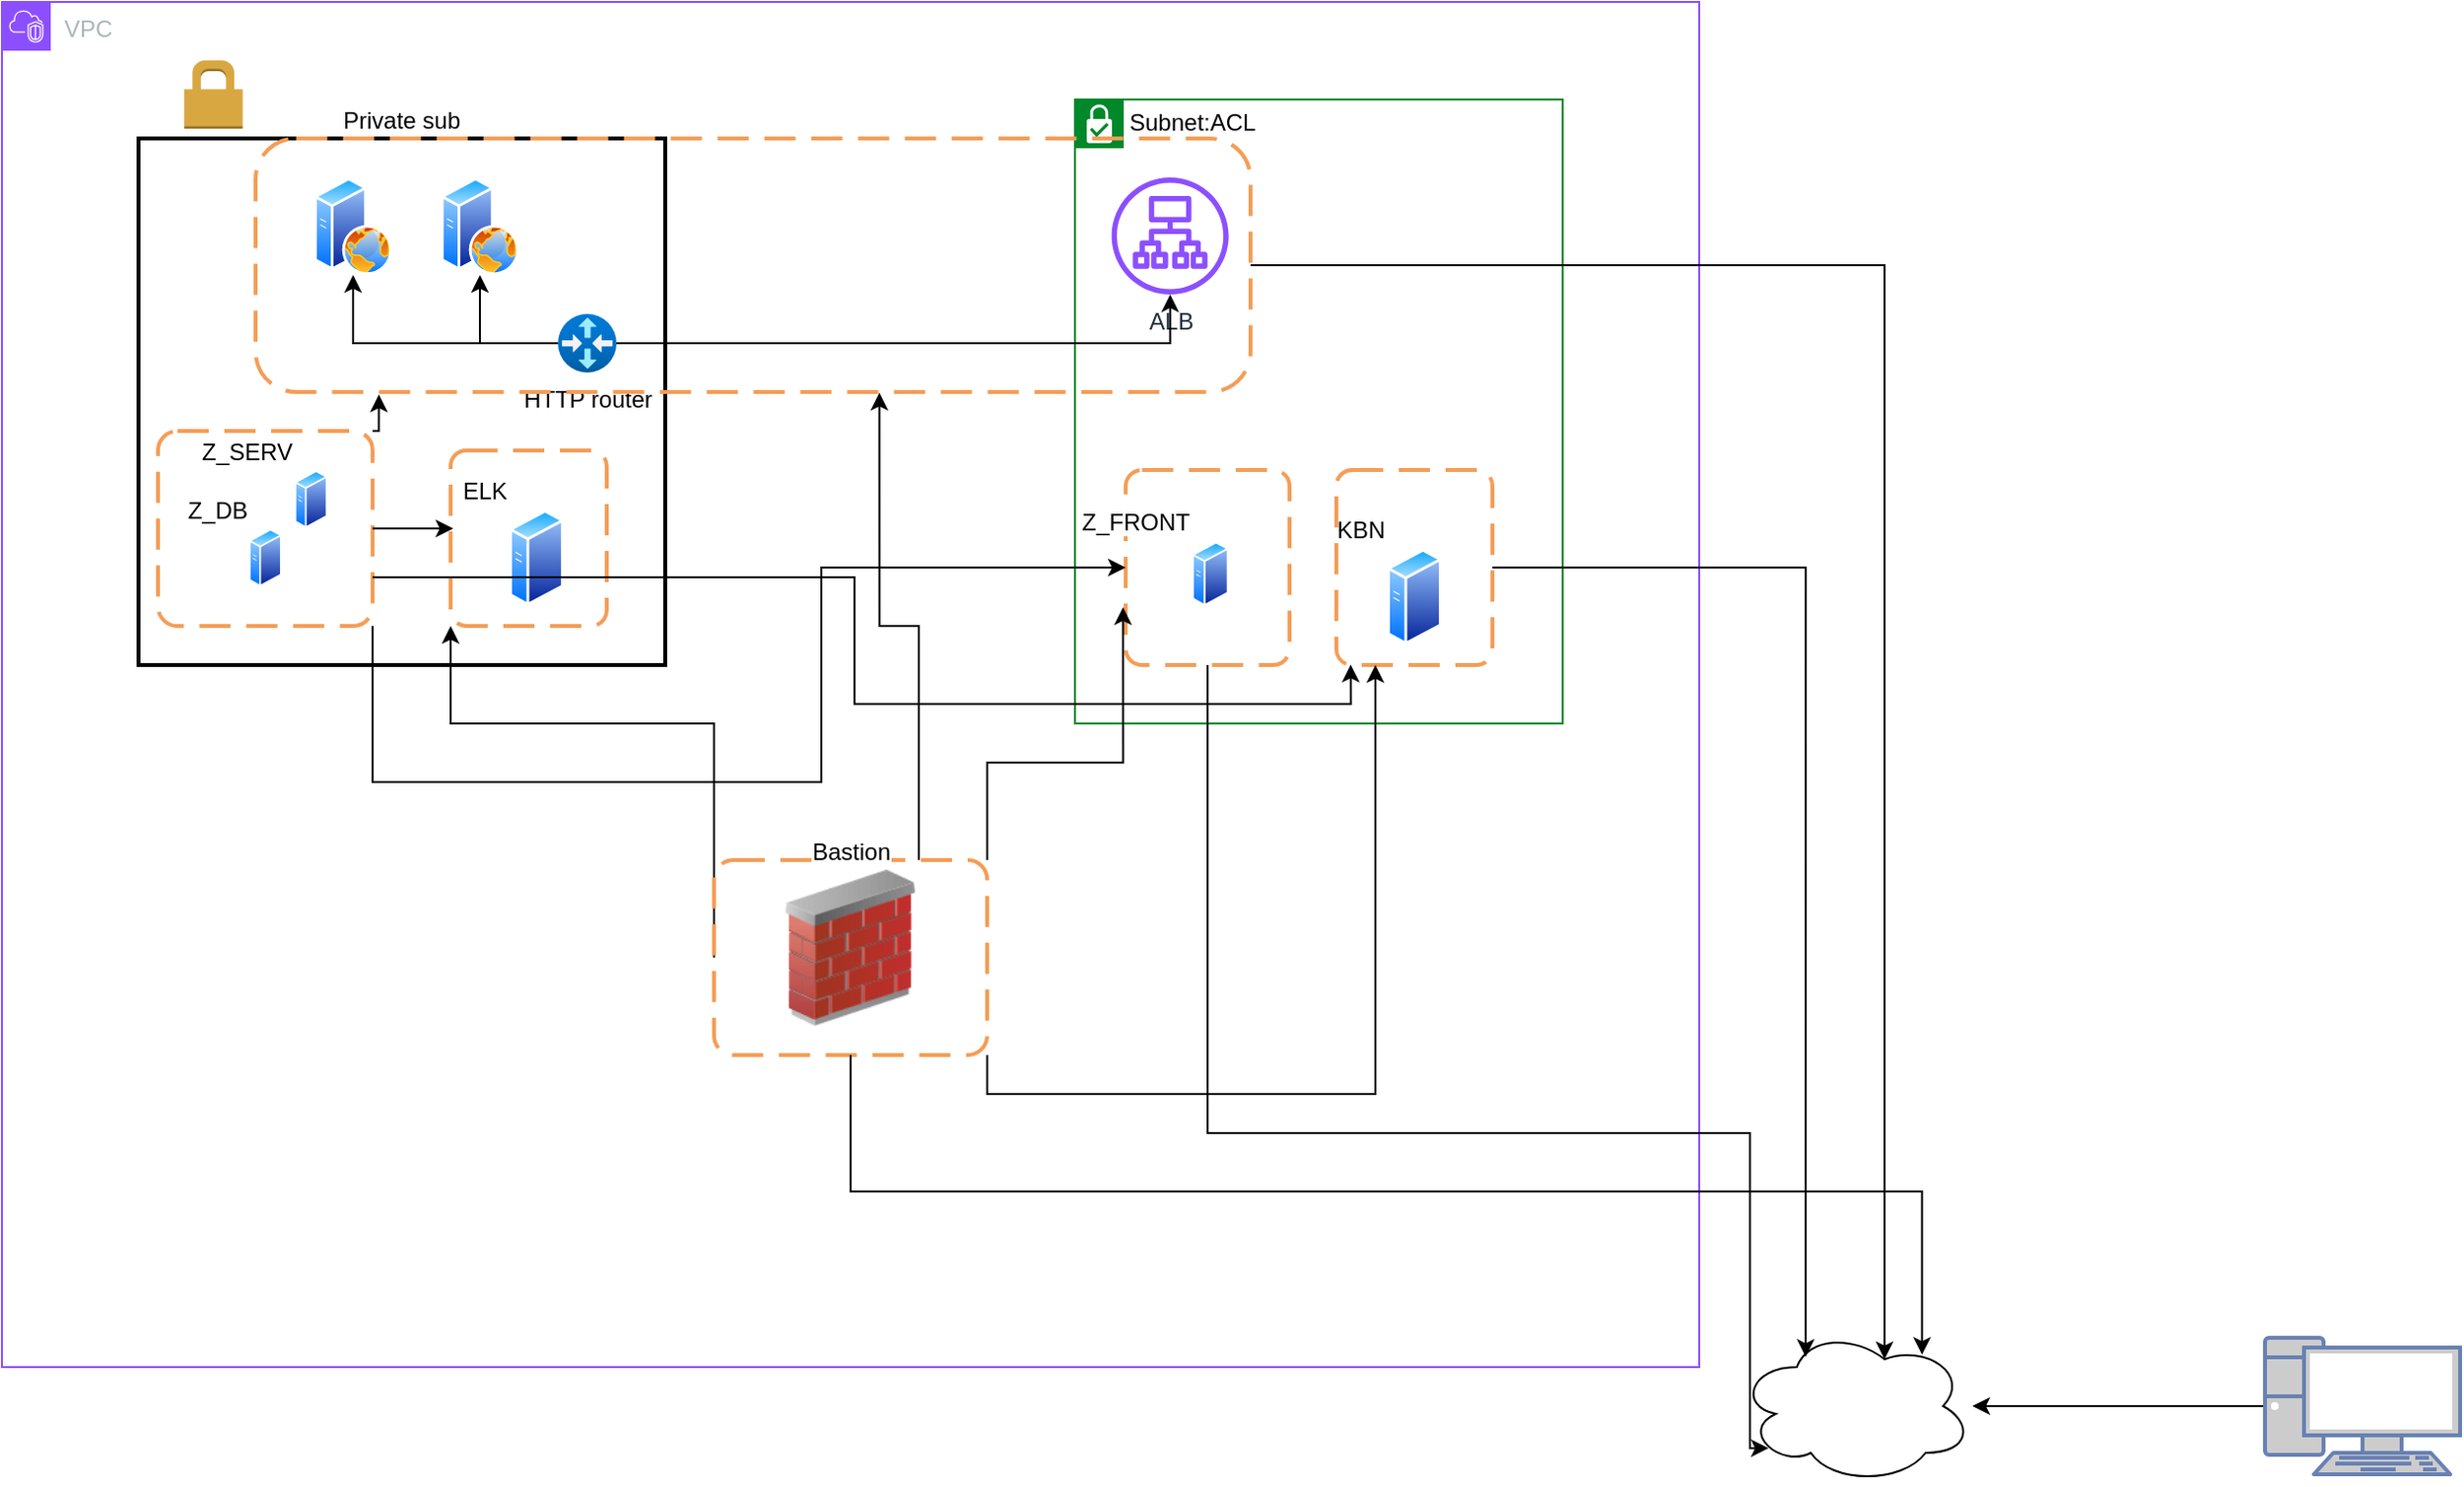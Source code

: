 <mxfile version="20.5.3" type="embed"><diagram name="Page-1" id="822b0af5-4adb-64df-f703-e8dfc1f81529"><mxGraphModel dx="886" dy="415" grid="1" gridSize="10" guides="1" tooltips="1" connect="1" arrows="1" fold="1" page="1" pageScale="1" pageWidth="1400" pageHeight="850" background="none" math="0" shadow="0"><root><mxCell id="0"/><mxCell id="1" style="" parent="0"/><mxCell id="vzUK7i6TSwLmify1tvEo-21" value="" style="ellipse;shape=cloud;whiteSpace=wrap;html=1;" parent="1" vertex="1"><mxGeometry x="970" y="740" width="120" height="80" as="geometry"/></mxCell><mxCell id="vzUK7i6TSwLmify1tvEo-33" value="VPC" style="points=[[0,0],[0.25,0],[0.5,0],[0.75,0],[1,0],[1,0.25],[1,0.5],[1,0.75],[1,1],[0.75,1],[0.5,1],[0.25,1],[0,1],[0,0.75],[0,0.5],[0,0.25]];outlineConnect=0;gradientColor=none;html=1;whiteSpace=wrap;fontSize=12;fontStyle=0;container=1;pointerEvents=0;collapsible=0;recursiveResize=0;shape=mxgraph.aws4.group;grIcon=mxgraph.aws4.group_vpc2;strokeColor=#8C4FFF;fillColor=none;verticalAlign=top;align=left;spacingLeft=30;fontColor=#AAB7B8;dashed=0;" parent="1" vertex="1"><mxGeometry x="80" y="60" width="870" height="700" as="geometry"/></mxCell><mxCell id="vzUK7i6TSwLmify1tvEo-23" value="Private sub" style="rounded=1;arcSize=0;dashed=0;fillColor=default;gradientColor=none;strokeWidth=2;labelPosition=center;verticalLabelPosition=top;align=center;verticalAlign=bottom;" parent="vzUK7i6TSwLmify1tvEo-33" vertex="1"><mxGeometry x="70" y="70" width="270" height="270" as="geometry"/></mxCell><mxCell id="vzUK7i6TSwLmify1tvEo-25" value="Subnet:ACL" style="shape=mxgraph.ibm.box;prType=subnet;fontStyle=0;verticalAlign=top;align=left;spacingLeft=32;spacingTop=4;fillColor=default;rounded=0;whiteSpace=wrap;html=1;strokeColor=#00882B;strokeWidth=1;dashed=0;container=1;spacing=-4;collapsible=0;expand=0;recursiveResize=0;gradientColor=none;" parent="vzUK7i6TSwLmify1tvEo-33" vertex="1"><mxGeometry x="550" y="50" width="250" height="320" as="geometry"/></mxCell><mxCell id="vzUK7i6TSwLmify1tvEo-119" value="" style="rounded=1;arcSize=10;dashed=1;strokeColor=#F59D56;fillColor=none;gradientColor=none;dashPattern=8 4;strokeWidth=2;labelPosition=center;verticalLabelPosition=bottom;align=center;verticalAlign=top;labelBorderColor=none;" parent="vzUK7i6TSwLmify1tvEo-25" vertex="1"><mxGeometry x="26" y="190" width="84" height="100" as="geometry"/></mxCell><mxCell id="vzUK7i6TSwLmify1tvEo-65" value="KBN" style="image;aspect=fixed;perimeter=ellipsePerimeter;html=1;align=right;shadow=0;dashed=0;spacingTop=3;image=img/lib/active_directory/generic_server.svg;labelPosition=left;verticalLabelPosition=top;verticalAlign=bottom;" parent="vzUK7i6TSwLmify1tvEo-25" vertex="1"><mxGeometry x="160" y="230" width="28.0" height="50" as="geometry"/></mxCell><mxCell id="vzUK7i6TSwLmify1tvEo-47" value="ALB" style="sketch=0;outlineConnect=0;fontColor=#232F3E;gradientColor=none;fillColor=#8C4FFF;strokeColor=none;dashed=0;verticalLabelPosition=bottom;verticalAlign=top;align=center;html=1;fontSize=12;fontStyle=0;aspect=fixed;pointerEvents=1;shape=mxgraph.aws4.application_load_balancer;" parent="vzUK7i6TSwLmify1tvEo-25" vertex="1"><mxGeometry x="18.8" y="40" width="60" height="60" as="geometry"/></mxCell><mxCell id="vzUK7i6TSwLmify1tvEo-120" value="" style="rounded=1;arcSize=10;dashed=1;strokeColor=#F59D56;fillColor=none;gradientColor=none;dashPattern=8 4;strokeWidth=2;labelPosition=center;verticalLabelPosition=bottom;align=center;verticalAlign=top;labelBorderColor=none;" parent="vzUK7i6TSwLmify1tvEo-25" vertex="1"><mxGeometry x="134" y="190" width="80" height="100" as="geometry"/></mxCell><mxCell id="vzUK7i6TSwLmify1tvEo-150" value="Z_FRONT" style="image;aspect=fixed;perimeter=ellipsePerimeter;html=1;align=right;shadow=0;dashed=0;spacingTop=3;image=img/lib/active_directory/generic_server.svg;labelPosition=left;verticalLabelPosition=top;verticalAlign=bottom;" parent="vzUK7i6TSwLmify1tvEo-25" vertex="1"><mxGeometry x="60" y="226.43" width="18.8" height="33.57" as="geometry"/></mxCell><mxCell id="vzUK7i6TSwLmify1tvEo-78" value="ELK" style="image;aspect=fixed;perimeter=ellipsePerimeter;html=1;align=right;shadow=0;dashed=0;spacingTop=3;image=img/lib/active_directory/generic_server.svg;labelPosition=left;verticalLabelPosition=top;verticalAlign=bottom;" parent="vzUK7i6TSwLmify1tvEo-33" vertex="1"><mxGeometry x="260" y="260" width="28.0" height="50" as="geometry"/></mxCell><mxCell id="vzUK7i6TSwLmify1tvEo-121" value="" style="rounded=1;arcSize=10;dashed=1;strokeColor=#F59D56;fillColor=none;gradientColor=none;dashPattern=8 4;strokeWidth=2;labelPosition=center;verticalLabelPosition=bottom;align=center;verticalAlign=top;labelBorderColor=none;" parent="vzUK7i6TSwLmify1tvEo-33" vertex="1"><mxGeometry x="230" y="230" width="80" height="90" as="geometry"/></mxCell><mxCell id="vzUK7i6TSwLmify1tvEo-123" style="edgeStyle=orthogonalEdgeStyle;rounded=0;orthogonalLoop=1;jettySize=auto;html=1;exitX=0;exitY=0.5;exitDx=0;exitDy=0;entryX=0;entryY=1;entryDx=0;entryDy=0;" parent="vzUK7i6TSwLmify1tvEo-33" source="vzUK7i6TSwLmify1tvEo-122" target="vzUK7i6TSwLmify1tvEo-121" edge="1"><mxGeometry relative="1" as="geometry"><Array as="points"><mxPoint x="230" y="370"/></Array></mxGeometry></mxCell><mxCell id="vzUK7i6TSwLmify1tvEo-126" style="edgeStyle=orthogonalEdgeStyle;rounded=0;orthogonalLoop=1;jettySize=auto;html=1;exitX=1;exitY=1;exitDx=0;exitDy=0;entryX=0.25;entryY=1;entryDx=0;entryDy=0;" parent="vzUK7i6TSwLmify1tvEo-33" source="vzUK7i6TSwLmify1tvEo-122" target="vzUK7i6TSwLmify1tvEo-120" edge="1"><mxGeometry relative="1" as="geometry"/></mxCell><mxCell id="vzUK7i6TSwLmify1tvEo-122" value="" style="rounded=1;arcSize=10;dashed=1;strokeColor=#F59D56;fillColor=none;gradientColor=none;dashPattern=8 4;strokeWidth=2;labelPosition=left;verticalLabelPosition=middle;align=right;verticalAlign=middle;labelBorderColor=none;" parent="vzUK7i6TSwLmify1tvEo-33" vertex="1"><mxGeometry x="365" y="440" width="140" height="100" as="geometry"/></mxCell><mxCell id="vzUK7i6TSwLmify1tvEo-22" value="Bastion" style="image;html=1;image=img/lib/clip_art/networking/Firewall_02_128x128.png;labelPosition=center;verticalLabelPosition=top;align=center;verticalAlign=bottom;" parent="vzUK7i6TSwLmify1tvEo-33" vertex="1"><mxGeometry x="395" y="445" width="80" height="80" as="geometry"/></mxCell><mxCell id="vzUK7i6TSwLmify1tvEo-125" style="edgeStyle=orthogonalEdgeStyle;rounded=0;orthogonalLoop=1;jettySize=auto;html=1;exitX=1;exitY=0;exitDx=0;exitDy=0;entryX=-0.016;entryY=0.704;entryDx=0;entryDy=0;entryPerimeter=0;" parent="vzUK7i6TSwLmify1tvEo-33" source="vzUK7i6TSwLmify1tvEo-122" target="vzUK7i6TSwLmify1tvEo-119" edge="1"><mxGeometry relative="1" as="geometry"/></mxCell><mxCell id="vzUK7i6TSwLmify1tvEo-154" style="edgeStyle=orthogonalEdgeStyle;rounded=0;orthogonalLoop=1;jettySize=auto;html=1;" parent="vzUK7i6TSwLmify1tvEo-33" source="vzUK7i6TSwLmify1tvEo-132" target="vzUK7i6TSwLmify1tvEo-47" edge="1"><mxGeometry relative="1" as="geometry"/></mxCell><mxCell id="vzUK7i6TSwLmify1tvEo-132" value=" HTTP router" style="image;aspect=fixed;html=1;points=[];align=center;fontSize=12;image=img/lib/azure2/networking/Virtual_Router.svg;" parent="vzUK7i6TSwLmify1tvEo-33" vertex="1"><mxGeometry x="285" y="160" width="30" height="30" as="geometry"/></mxCell><mxCell id="vzUK7i6TSwLmify1tvEo-152" style="edgeStyle=orthogonalEdgeStyle;rounded=0;orthogonalLoop=1;jettySize=auto;html=1;exitX=1;exitY=1;exitDx=0;exitDy=0;" parent="vzUK7i6TSwLmify1tvEo-33" source="vzUK7i6TSwLmify1tvEo-146" target="vzUK7i6TSwLmify1tvEo-119" edge="1"><mxGeometry relative="1" as="geometry"><Array as="points"><mxPoint x="190" y="400"/><mxPoint x="420" y="400"/><mxPoint x="420" y="290"/></Array></mxGeometry></mxCell><mxCell id="vzUK7i6TSwLmify1tvEo-146" value="" style="rounded=1;arcSize=10;dashed=1;strokeColor=#F59D56;fillColor=none;gradientColor=none;dashPattern=8 4;strokeWidth=2;labelPosition=center;verticalLabelPosition=bottom;align=center;verticalAlign=top;labelBorderColor=none;" parent="vzUK7i6TSwLmify1tvEo-33" vertex="1"><mxGeometry x="80" y="220" width="110" height="100" as="geometry"/></mxCell><mxCell id="vzUK7i6TSwLmify1tvEo-148" value="Z_SERV" style="image;aspect=fixed;perimeter=ellipsePerimeter;html=1;align=right;shadow=0;dashed=0;spacingTop=3;image=img/lib/active_directory/generic_server.svg;labelPosition=left;verticalLabelPosition=top;verticalAlign=bottom;" parent="vzUK7i6TSwLmify1tvEo-33" vertex="1"><mxGeometry x="150" y="240" width="16.8" height="30" as="geometry"/></mxCell><mxCell id="vzUK7i6TSwLmify1tvEo-153" value="Z_DB" style="image;aspect=fixed;perimeter=ellipsePerimeter;html=1;align=right;shadow=0;dashed=0;spacingTop=3;image=img/lib/active_directory/generic_server.svg;labelPosition=left;verticalLabelPosition=top;verticalAlign=bottom;" parent="vzUK7i6TSwLmify1tvEo-33" vertex="1"><mxGeometry x="126.6" y="270" width="16.8" height="30" as="geometry"/></mxCell><mxCell id="vzUK7i6TSwLmify1tvEo-24" value="" style="dashed=0;html=1;shape=mxgraph.aws3.permissions;fillColor=#D9A741;gradientColor=none;dashed=0;" parent="vzUK7i6TSwLmify1tvEo-33" vertex="1"><mxGeometry x="93.4" y="30" width="30" height="35" as="geometry"/></mxCell><mxCell id="TTI0I26ihcTUOv5LXeap-3" style="edgeStyle=orthogonalEdgeStyle;rounded=0;orthogonalLoop=1;jettySize=auto;html=1;exitX=1;exitY=0.5;exitDx=0;exitDy=0;entryX=0.017;entryY=0.445;entryDx=0;entryDy=0;entryPerimeter=0;" parent="vzUK7i6TSwLmify1tvEo-33" source="vzUK7i6TSwLmify1tvEo-146" target="vzUK7i6TSwLmify1tvEo-121" edge="1"><mxGeometry relative="1" as="geometry"/></mxCell><mxCell id="TTI0I26ihcTUOv5LXeap-5" style="edgeStyle=orthogonalEdgeStyle;rounded=0;orthogonalLoop=1;jettySize=auto;html=1;exitX=1;exitY=0.75;exitDx=0;exitDy=0;entryX=0.092;entryY=0.998;entryDx=0;entryDy=0;entryPerimeter=0;" parent="vzUK7i6TSwLmify1tvEo-33" source="vzUK7i6TSwLmify1tvEo-146" target="vzUK7i6TSwLmify1tvEo-120" edge="1"><mxGeometry relative="1" as="geometry"/></mxCell><mxCell id="vzUK7i6TSwLmify1tvEo-118" value="" style="rounded=1;arcSize=16;dashed=1;strokeColor=#F59D56;fillColor=none;gradientColor=none;dashPattern=8 4;strokeWidth=2;labelPosition=center;verticalLabelPosition=middle;align=center;verticalAlign=middle;labelBorderColor=none;" parent="vzUK7i6TSwLmify1tvEo-33" vertex="1"><mxGeometry x="130" y="70" width="510" height="130" as="geometry"/></mxCell><mxCell id="vzUK7i6TSwLmify1tvEo-124" style="edgeStyle=orthogonalEdgeStyle;rounded=0;orthogonalLoop=1;jettySize=auto;html=1;exitX=0.75;exitY=0;exitDx=0;exitDy=0;entryX=0.627;entryY=1.003;entryDx=0;entryDy=0;entryPerimeter=0;" parent="vzUK7i6TSwLmify1tvEo-33" source="vzUK7i6TSwLmify1tvEo-122" target="vzUK7i6TSwLmify1tvEo-118" edge="1"><mxGeometry relative="1" as="geometry"/></mxCell><mxCell id="TTI0I26ihcTUOv5LXeap-4" style="edgeStyle=orthogonalEdgeStyle;rounded=0;orthogonalLoop=1;jettySize=auto;html=1;exitX=1;exitY=0;exitDx=0;exitDy=0;entryX=0.124;entryY=1.01;entryDx=0;entryDy=0;entryPerimeter=0;" parent="vzUK7i6TSwLmify1tvEo-33" source="vzUK7i6TSwLmify1tvEo-146" target="vzUK7i6TSwLmify1tvEo-118" edge="1"><mxGeometry relative="1" as="geometry"/></mxCell><mxCell id="vzUK7i6TSwLmify1tvEo-130" style="edgeStyle=orthogonalEdgeStyle;rounded=0;orthogonalLoop=1;jettySize=auto;html=1;exitX=0;exitY=0.5;exitDx=0;exitDy=0;exitPerimeter=0;" parent="1" source="vzUK7i6TSwLmify1tvEo-35" target="vzUK7i6TSwLmify1tvEo-21" edge="1"><mxGeometry relative="1" as="geometry"/></mxCell><mxCell id="vzUK7i6TSwLmify1tvEo-35" value="" style="fontColor=#0066CC;verticalAlign=top;verticalLabelPosition=bottom;labelPosition=center;align=center;html=1;outlineConnect=0;fillColor=#CCCCCC;strokeColor=#6881B3;gradientColor=none;gradientDirection=north;strokeWidth=2;shape=mxgraph.networks.pc;" parent="1" vertex="1"><mxGeometry x="1240" y="745" width="100" height="70" as="geometry"/></mxCell><mxCell id="vzUK7i6TSwLmify1tvEo-54" value="" style="image;aspect=fixed;perimeter=ellipsePerimeter;html=1;align=center;shadow=0;dashed=0;spacingTop=3;image=img/lib/active_directory/web_server.svg;" parent="1" vertex="1"><mxGeometry x="240" y="150" width="40" height="50" as="geometry"/></mxCell><mxCell id="vzUK7i6TSwLmify1tvEo-56" value="" style="image;aspect=fixed;perimeter=ellipsePerimeter;html=1;align=center;shadow=0;dashed=0;spacingTop=3;image=img/lib/active_directory/web_server.svg;" parent="1" vertex="1"><mxGeometry x="305" y="150" width="40" height="50" as="geometry"/></mxCell><mxCell id="vzUK7i6TSwLmify1tvEo-129" style="edgeStyle=orthogonalEdgeStyle;rounded=0;orthogonalLoop=1;jettySize=auto;html=1;exitX=0.5;exitY=1;exitDx=0;exitDy=0;entryX=0.785;entryY=0.171;entryDx=0;entryDy=0;entryPerimeter=0;" parent="1" source="vzUK7i6TSwLmify1tvEo-122" target="vzUK7i6TSwLmify1tvEo-21" edge="1"><mxGeometry relative="1" as="geometry"/></mxCell><mxCell id="vzUK7i6TSwLmify1tvEo-136" style="edgeStyle=orthogonalEdgeStyle;rounded=0;orthogonalLoop=1;jettySize=auto;html=1;" parent="1" source="vzUK7i6TSwLmify1tvEo-132" target="vzUK7i6TSwLmify1tvEo-56" edge="1"><mxGeometry relative="1" as="geometry"/></mxCell><mxCell id="vzUK7i6TSwLmify1tvEo-137" style="edgeStyle=orthogonalEdgeStyle;rounded=0;orthogonalLoop=1;jettySize=auto;html=1;" parent="1" source="vzUK7i6TSwLmify1tvEo-132" target="vzUK7i6TSwLmify1tvEo-54" edge="1"><mxGeometry relative="1" as="geometry"/></mxCell><mxCell id="vzUK7i6TSwLmify1tvEo-143" style="edgeStyle=orthogonalEdgeStyle;rounded=0;orthogonalLoop=1;jettySize=auto;html=1;entryX=0.288;entryY=0.185;entryDx=0;entryDy=0;entryPerimeter=0;" parent="1" source="vzUK7i6TSwLmify1tvEo-120" target="vzUK7i6TSwLmify1tvEo-21" edge="1"><mxGeometry relative="1" as="geometry"/></mxCell><mxCell id="vzUK7i6TSwLmify1tvEo-151" style="edgeStyle=orthogonalEdgeStyle;rounded=0;orthogonalLoop=1;jettySize=auto;html=1;exitX=0.5;exitY=1;exitDx=0;exitDy=0;entryX=0.13;entryY=0.77;entryDx=0;entryDy=0;entryPerimeter=0;" parent="1" source="vzUK7i6TSwLmify1tvEo-119" target="vzUK7i6TSwLmify1tvEo-21" edge="1"><mxGeometry relative="1" as="geometry"><Array as="points"><mxPoint x="698" y="640"/><mxPoint x="976" y="640"/></Array></mxGeometry></mxCell><mxCell id="TTI0I26ihcTUOv5LXeap-1" style="edgeStyle=orthogonalEdgeStyle;rounded=0;orthogonalLoop=1;jettySize=auto;html=1;exitX=1;exitY=0.5;exitDx=0;exitDy=0;entryX=0.625;entryY=0.2;entryDx=0;entryDy=0;entryPerimeter=0;" parent="1" source="vzUK7i6TSwLmify1tvEo-118" target="vzUK7i6TSwLmify1tvEo-21" edge="1"><mxGeometry relative="1" as="geometry"/></mxCell></root></mxGraphModel></diagram></mxfile>